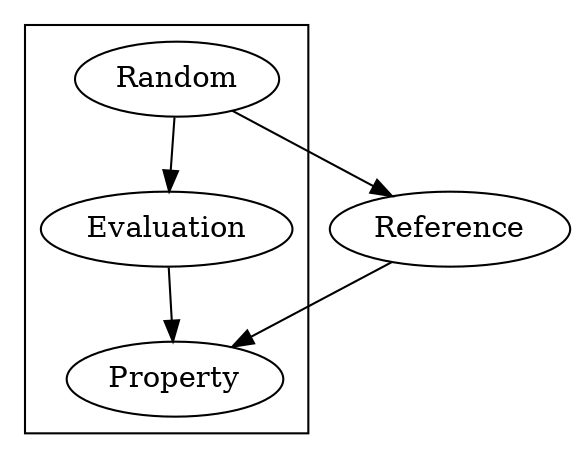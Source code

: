 digraph {
    subgraph cluster_0 {
        Input[label="Random" class="disabled"]
        Evaluation[class="disabled"]
        Analysis[label="Property"]
    }

    Reference[class="disabled"]

    Input -> Evaluation[class="disabled"]
    Evaluation -> Analysis[class="disabled"]
    Input -> Reference[class="disabled"]
    Reference -> Analysis[class="disabled"]
}
